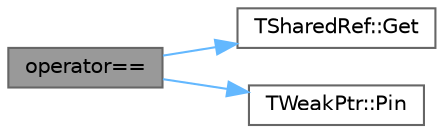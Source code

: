 digraph "operator=="
{
 // INTERACTIVE_SVG=YES
 // LATEX_PDF_SIZE
  bgcolor="transparent";
  edge [fontname=Helvetica,fontsize=10,labelfontname=Helvetica,labelfontsize=10];
  node [fontname=Helvetica,fontsize=10,shape=box,height=0.2,width=0.4];
  rankdir="LR";
  Node1 [id="Node000001",label="operator==",height=0.2,width=0.4,color="gray40", fillcolor="grey60", style="filled", fontcolor="black",tooltip="Global equality operator for TWeakPtr."];
  Node1 -> Node2 [id="edge1_Node000001_Node000002",color="steelblue1",style="solid",tooltip=" "];
  Node2 [id="Node000002",label="TSharedRef::Get",height=0.2,width=0.4,color="grey40", fillcolor="white", style="filled",URL="$de/df2/classTSharedRef.html#a69b7bd60134fb963c15d4beb2478f126",tooltip="Returns a C++ reference to the object this shared reference is referencing."];
  Node1 -> Node3 [id="edge2_Node000001_Node000003",color="steelblue1",style="solid",tooltip=" "];
  Node3 [id="Node000003",label="TWeakPtr::Pin",height=0.2,width=0.4,color="grey40", fillcolor="white", style="filled",URL="$da/d84/classTWeakPtr.html#a6c47ad47977109111aabd164077af6bd",tooltip="Converts this weak pointer to a shared pointer that you can use to access the object (if it hasn't ex..."];
}
